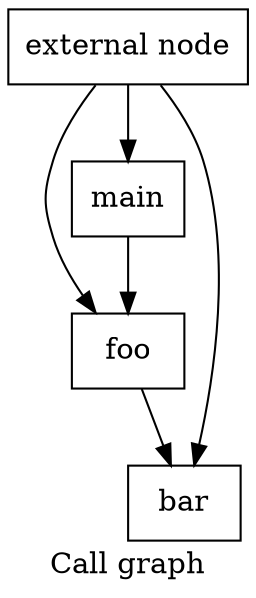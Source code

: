 digraph "Call graph" {
	label="Call graph";

	Node0x7ff268e0d340 [shape=record,label="{external node}"];
	Node0x7ff268e0d340 -> Node0x7ff268e0d3d0;
	Node0x7ff268e0d340 -> Node0x7ff268e0d450;
	Node0x7ff268e0d340 -> Node0x7ff268e0d4f0;
	Node0x7ff268e0d3d0 [shape=record,label="{foo}"];
	Node0x7ff268e0d3d0 -> Node0x7ff268e0d450;
	Node0x7ff268e0d450 [shape=record,label="{bar}"];
	Node0x7ff268e0d4f0 [shape=record,label="{main}"];
	Node0x7ff268e0d4f0 -> Node0x7ff268e0d3d0;
}
